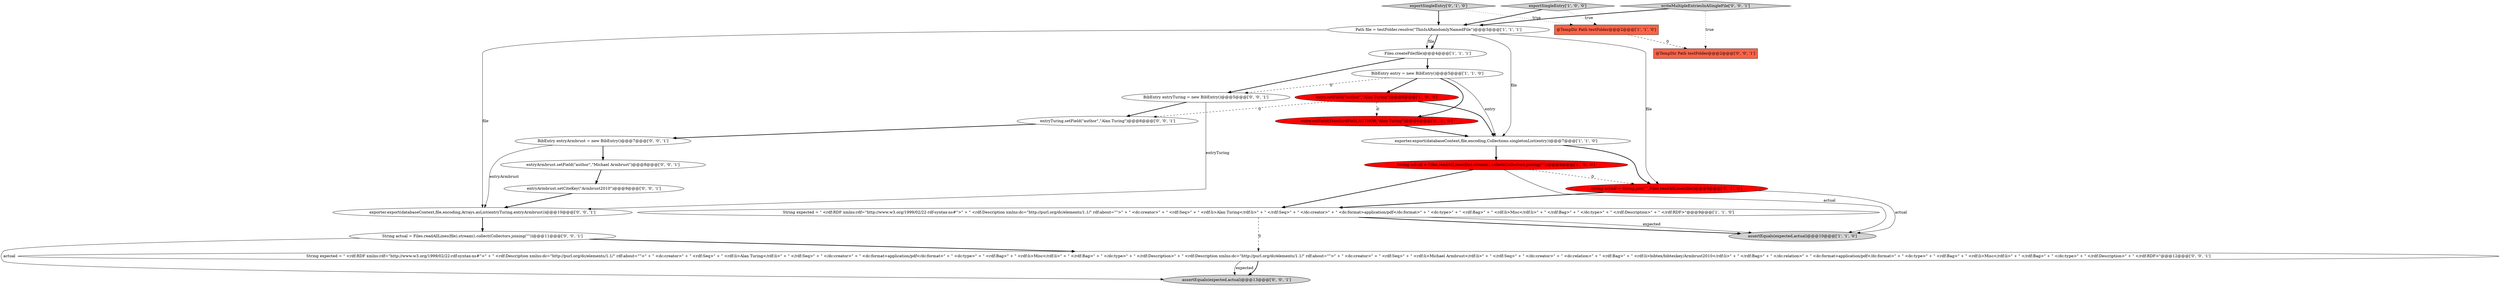 digraph {
8 [style = filled, label = "String expected = \" <rdf:RDF xmlns:rdf=\"http://www.w3.org/1999/02/22-rdf-syntax-ns#\">\" + \" <rdf:Description xmlns:dc=\"http://purl.org/dc/elements/1.1/\" rdf:about=\"\">\" + \" <dc:creator>\" + \" <rdf:Seq>\" + \" <rdf:li>Alan Turing</rdf:li>\" + \" </rdf:Seq>\" + \" </dc:creator>\" + \" <dc:format>application/pdf</dc:format>\" + \" <dc:type>\" + \" <rdf:Bag>\" + \" <rdf:li>Misc</rdf:li>\" + \" </rdf:Bag>\" + \" </dc:type>\" + \" </rdf:Description>\" + \" </rdf:RDF>\"@@@9@@@['1', '1', '0']", fillcolor = white, shape = ellipse image = "AAA0AAABBB1BBB"];
13 [style = filled, label = "entryArmbrust.setCiteKey(\"Armbrust2010\")@@@9@@@['0', '0', '1']", fillcolor = white, shape = ellipse image = "AAA0AAABBB3BBB"];
12 [style = filled, label = "entry.setField(StandardField.AUTHOR,\"Alan Turing\")@@@6@@@['0', '1', '0']", fillcolor = red, shape = ellipse image = "AAA1AAABBB2BBB"];
18 [style = filled, label = "@TempDir Path testFolder@@@2@@@['0', '0', '1']", fillcolor = tomato, shape = box image = "AAA0AAABBB3BBB"];
5 [style = filled, label = "Path file = testFolder.resolve(\"ThisIsARandomlyNamedFile\")@@@3@@@['1', '1', '1']", fillcolor = white, shape = ellipse image = "AAA0AAABBB1BBB"];
6 [style = filled, label = "Files.createFile(file)@@@4@@@['1', '1', '1']", fillcolor = white, shape = ellipse image = "AAA0AAABBB1BBB"];
11 [style = filled, label = "exportSingleEntry['0', '1', '0']", fillcolor = lightgray, shape = diamond image = "AAA0AAABBB2BBB"];
15 [style = filled, label = "assertEquals(expected,actual)@@@13@@@['0', '0', '1']", fillcolor = lightgray, shape = ellipse image = "AAA0AAABBB3BBB"];
7 [style = filled, label = "assertEquals(expected,actual)@@@10@@@['1', '1', '0']", fillcolor = lightgray, shape = ellipse image = "AAA0AAABBB1BBB"];
19 [style = filled, label = "BibEntry entryArmbrust = new BibEntry()@@@7@@@['0', '0', '1']", fillcolor = white, shape = ellipse image = "AAA0AAABBB3BBB"];
22 [style = filled, label = "String expected = \" <rdf:RDF xmlns:rdf=\"http://www.w3.org/1999/02/22-rdf-syntax-ns#\">\" + \" <rdf:Description xmlns:dc=\"http://purl.org/dc/elements/1.1/\" rdf:about=\"\">\" + \" <dc:creator>\" + \" <rdf:Seq>\" + \" <rdf:li>Alan Turing</rdf:li>\" + \" </rdf:Seq>\" + \" </dc:creator>\" + \" <dc:format>application/pdf</dc:format>\" + \" <dc:type>\" + \" <rdf:Bag>\" + \" <rdf:li>Misc</rdf:li>\" + \" </rdf:Bag>\" + \" </dc:type>\" + \" </rdf:Description>\" + \" <rdf:Description xmlns:dc=\"http://purl.org/dc/elements/1.1/\" rdf:about=\"\">\" + \" <dc:creator>\" + \" <rdf:Seq>\" + \" <rdf:li>Michael Armbrust</rdf:li>\" + \" </rdf:Seq>\" + \" </dc:creator>\" + \" <dc:relation>\" + \" <rdf:Bag>\" + \" <rdf:li>bibtex/bibtexkey/Armbrust2010</rdf:li>\" + \" </rdf:Bag>\" + \" </dc:relation>\" + \" <dc:format>application/pdf</dc:format>\" + \" <dc:type>\" + \" <rdf:Bag>\" + \" <rdf:li>Misc</rdf:li>\" + \" </rdf:Bag>\" + \" </dc:type>\" + \" </rdf:Description>\" + \" </rdf:RDF>\"@@@12@@@['0', '0', '1']", fillcolor = white, shape = ellipse image = "AAA0AAABBB3BBB"];
14 [style = filled, label = "writeMultipleEntriesInASingleFile['0', '0', '1']", fillcolor = lightgray, shape = diamond image = "AAA0AAABBB3BBB"];
4 [style = filled, label = "@TempDir Path testFolder@@@2@@@['1', '1', '0']", fillcolor = tomato, shape = box image = "AAA0AAABBB1BBB"];
17 [style = filled, label = "entryTuring.setField(\"author\",\"Alan Turing\")@@@6@@@['0', '0', '1']", fillcolor = white, shape = ellipse image = "AAA0AAABBB3BBB"];
3 [style = filled, label = "entry.setField(\"author\",\"Alan Turing\")@@@6@@@['1', '0', '0']", fillcolor = red, shape = ellipse image = "AAA1AAABBB1BBB"];
9 [style = filled, label = "exportSingleEntry['1', '0', '0']", fillcolor = lightgray, shape = diamond image = "AAA0AAABBB1BBB"];
21 [style = filled, label = "exporter.export(databaseContext,file,encoding,Arrays.asList(entryTuring,entryArmbrust))@@@10@@@['0', '0', '1']", fillcolor = white, shape = ellipse image = "AAA0AAABBB3BBB"];
20 [style = filled, label = "entryArmbrust.setField(\"author\",\"Michael Armbrust\")@@@8@@@['0', '0', '1']", fillcolor = white, shape = ellipse image = "AAA0AAABBB3BBB"];
10 [style = filled, label = "String actual = String.join(\"\",Files.readAllLines(file))@@@8@@@['0', '1', '0']", fillcolor = red, shape = ellipse image = "AAA1AAABBB2BBB"];
16 [style = filled, label = "BibEntry entryTuring = new BibEntry()@@@5@@@['0', '0', '1']", fillcolor = white, shape = ellipse image = "AAA0AAABBB3BBB"];
1 [style = filled, label = "String actual = Files.readAllLines(file).stream().collect(Collectors.joining(\"\"))@@@8@@@['1', '0', '0']", fillcolor = red, shape = ellipse image = "AAA1AAABBB1BBB"];
23 [style = filled, label = "String actual = Files.readAllLines(file).stream().collect(Collectors.joining(\"\"))@@@11@@@['0', '0', '1']", fillcolor = white, shape = ellipse image = "AAA0AAABBB3BBB"];
0 [style = filled, label = "exporter.export(databaseContext,file,encoding,Collections.singletonList(entry))@@@7@@@['1', '1', '0']", fillcolor = white, shape = ellipse image = "AAA0AAABBB1BBB"];
2 [style = filled, label = "BibEntry entry = new BibEntry()@@@5@@@['1', '1', '0']", fillcolor = white, shape = ellipse image = "AAA0AAABBB1BBB"];
4->18 [style = dashed, label="0"];
20->13 [style = bold, label=""];
1->8 [style = bold, label=""];
22->15 [style = bold, label=""];
3->17 [style = dashed, label="0"];
19->21 [style = solid, label="entryArmbrust"];
8->7 [style = solid, label="expected"];
19->20 [style = bold, label=""];
2->3 [style = bold, label=""];
5->0 [style = solid, label="file"];
1->10 [style = dashed, label="0"];
16->17 [style = bold, label=""];
11->4 [style = dotted, label="true"];
5->10 [style = solid, label="file"];
16->21 [style = solid, label="entryTuring"];
12->0 [style = bold, label=""];
2->0 [style = solid, label="entry"];
17->19 [style = bold, label=""];
3->0 [style = bold, label=""];
8->7 [style = bold, label=""];
2->12 [style = bold, label=""];
23->15 [style = solid, label="actual"];
5->6 [style = solid, label="file"];
1->7 [style = solid, label="actual"];
6->2 [style = bold, label=""];
8->22 [style = dashed, label="0"];
11->5 [style = bold, label=""];
10->7 [style = solid, label="actual"];
0->10 [style = bold, label=""];
23->22 [style = bold, label=""];
3->12 [style = dashed, label="0"];
5->6 [style = bold, label=""];
22->15 [style = solid, label="expected"];
10->8 [style = bold, label=""];
6->16 [style = bold, label=""];
0->1 [style = bold, label=""];
2->16 [style = dashed, label="0"];
5->21 [style = solid, label="file"];
9->5 [style = bold, label=""];
9->4 [style = dotted, label="true"];
13->21 [style = bold, label=""];
14->18 [style = dotted, label="true"];
14->5 [style = bold, label=""];
21->23 [style = bold, label=""];
}
